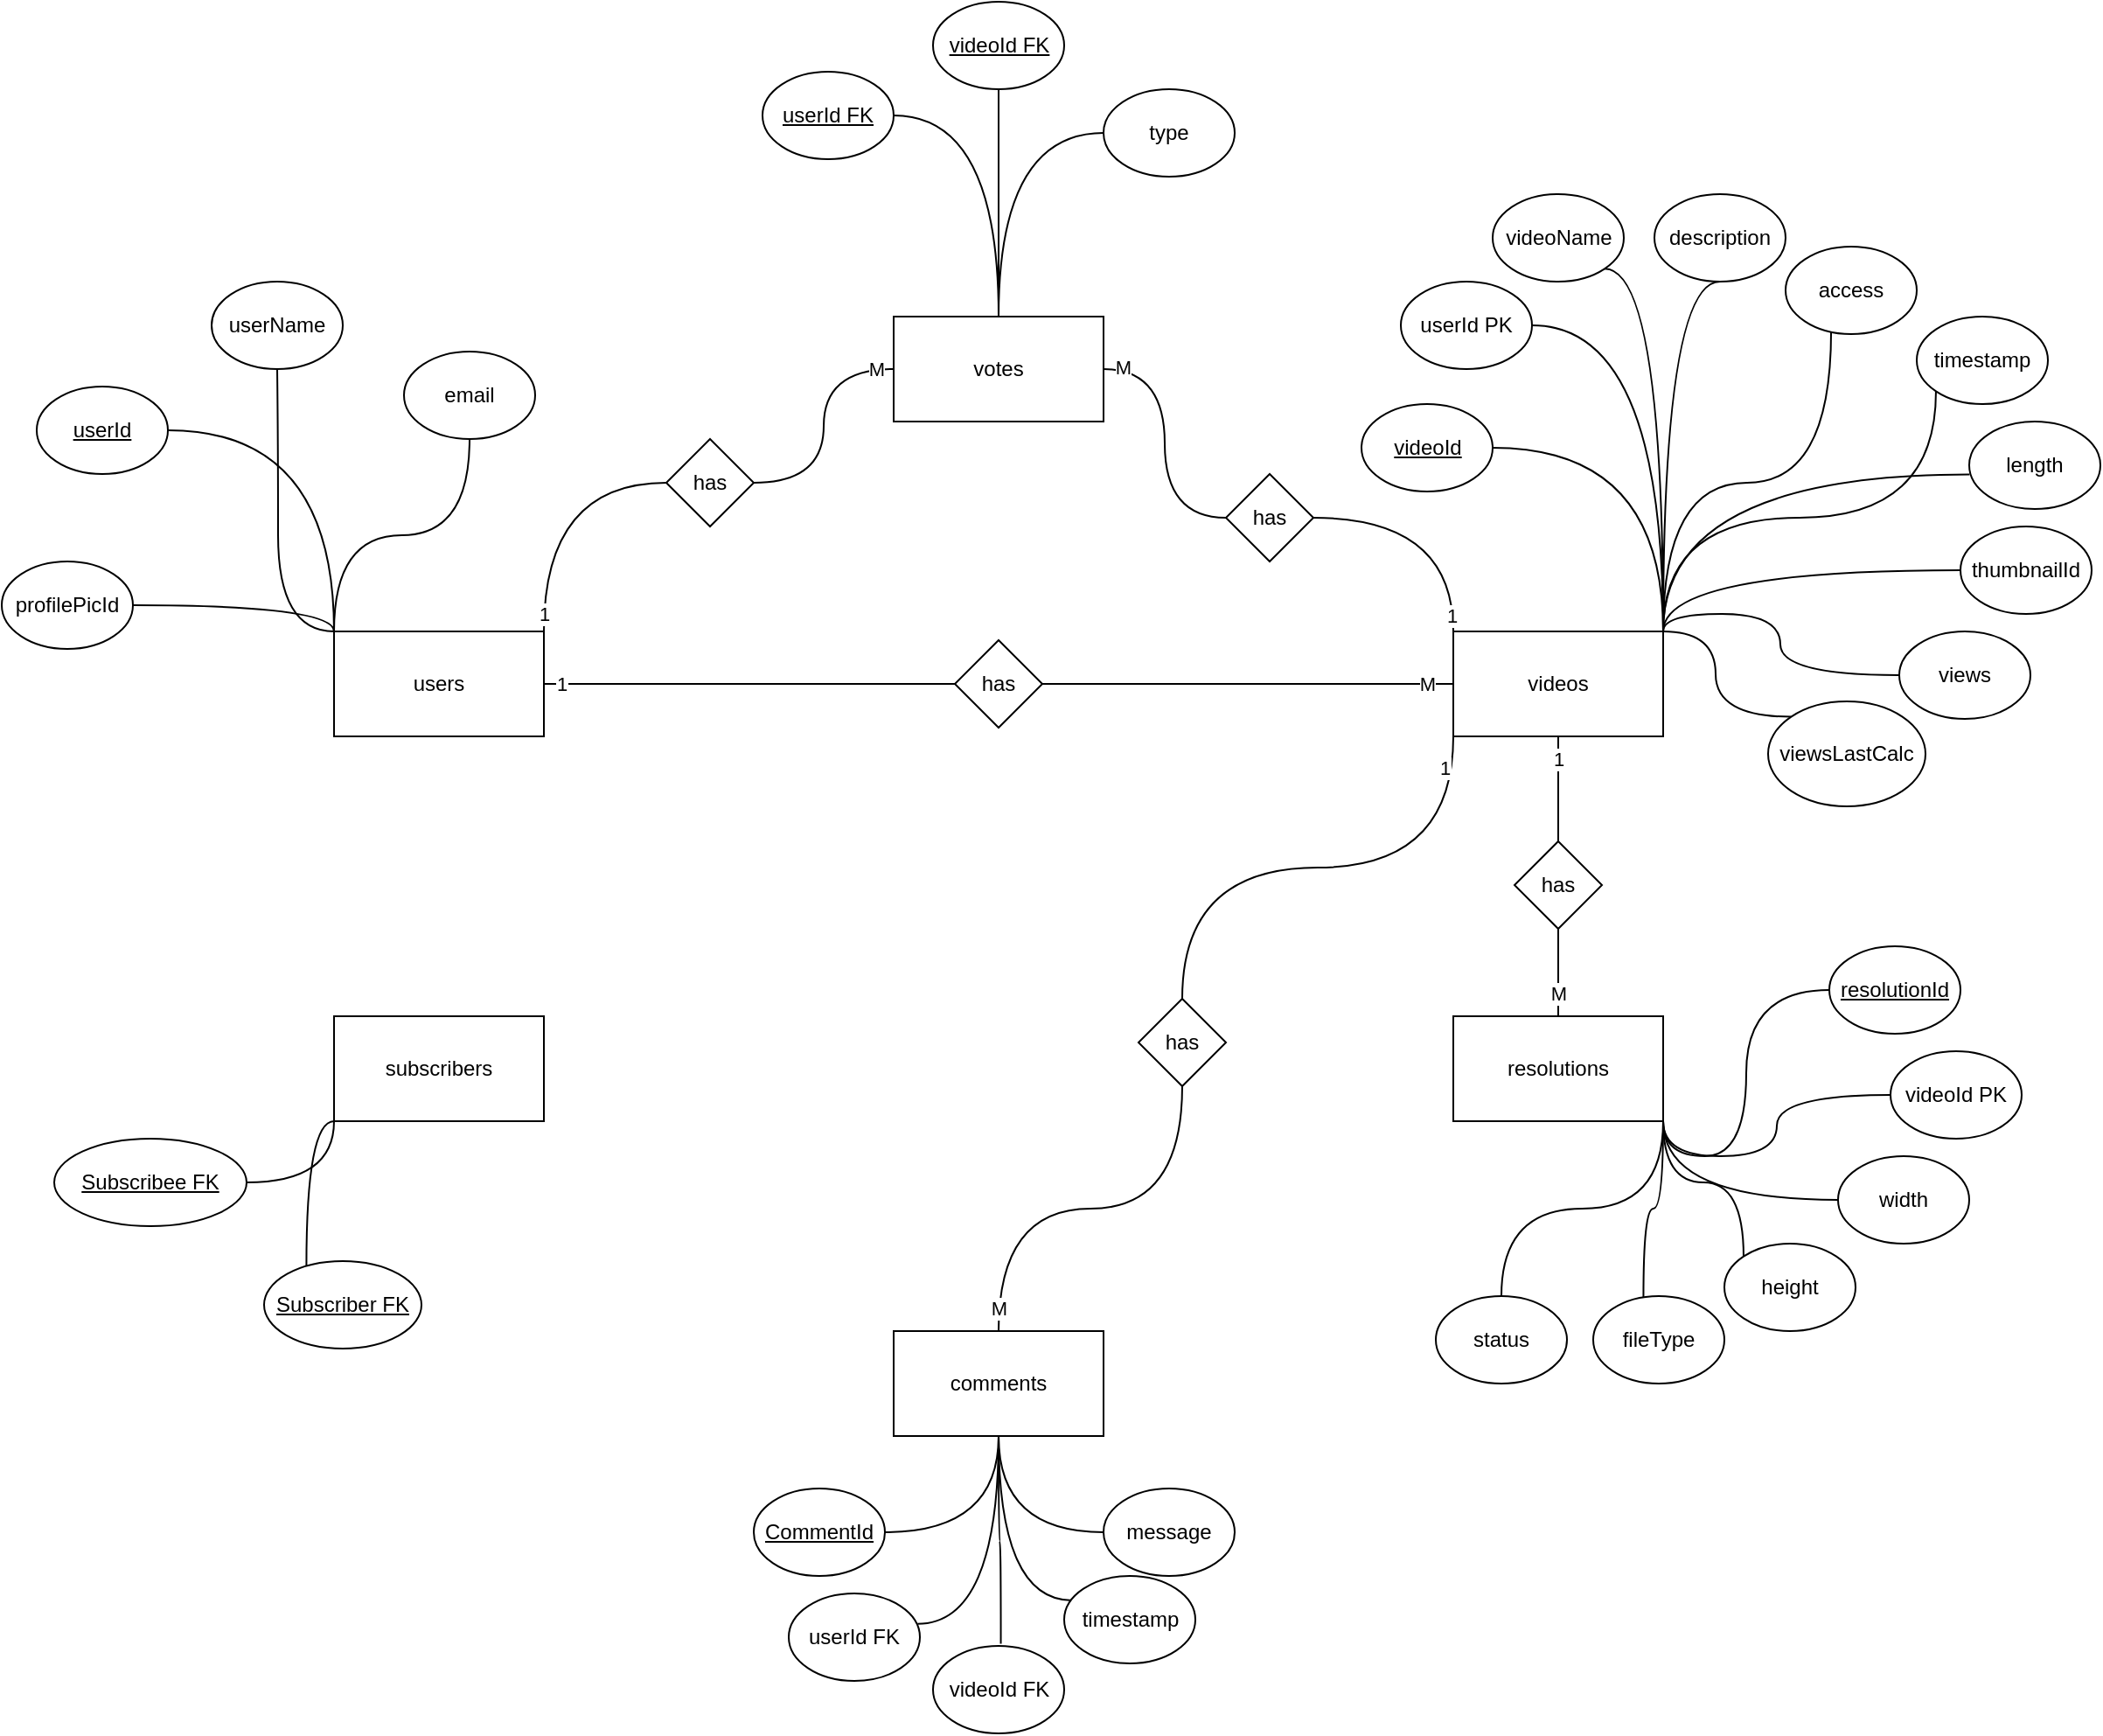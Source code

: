 <mxfile version="14.9.4" type="github">
  <diagram id="R2lEEEUBdFMjLlhIrx00" name="Page-1">
    <mxGraphModel dx="2520" dy="2307" grid="1" gridSize="10" guides="1" tooltips="1" connect="1" arrows="1" fold="1" page="1" pageScale="1" pageWidth="850" pageHeight="1100" math="0" shadow="0" extFonts="Permanent Marker^https://fonts.googleapis.com/css?family=Permanent+Marker">
      <root>
        <mxCell id="0" />
        <mxCell id="1" parent="0" />
        <mxCell id="mkwlghcoii-6o7uAj1Yp-11" style="edgeStyle=orthogonalEdgeStyle;rounded=0;orthogonalLoop=1;jettySize=auto;html=1;entryX=0.5;entryY=1;entryDx=0;entryDy=0;endArrow=none;endFill=0;exitX=0;exitY=0;exitDx=0;exitDy=0;curved=1;" edge="1" parent="1" source="mkwlghcoii-6o7uAj1Yp-1" target="mkwlghcoii-6o7uAj1Yp-10">
          <mxGeometry relative="1" as="geometry" />
        </mxCell>
        <mxCell id="mkwlghcoii-6o7uAj1Yp-13" style="edgeStyle=orthogonalEdgeStyle;rounded=0;orthogonalLoop=1;jettySize=auto;html=1;entryX=1;entryY=0.5;entryDx=0;entryDy=0;endArrow=none;endFill=0;exitX=0;exitY=0;exitDx=0;exitDy=0;curved=1;" edge="1" parent="1" source="mkwlghcoii-6o7uAj1Yp-1" target="mkwlghcoii-6o7uAj1Yp-8">
          <mxGeometry relative="1" as="geometry" />
        </mxCell>
        <mxCell id="mkwlghcoii-6o7uAj1Yp-47" style="edgeStyle=orthogonalEdgeStyle;curved=1;rounded=0;orthogonalLoop=1;jettySize=auto;html=1;entryX=1;entryY=0.5;entryDx=0;entryDy=0;endArrow=none;endFill=0;exitX=0;exitY=0;exitDx=0;exitDy=0;" edge="1" parent="1" source="mkwlghcoii-6o7uAj1Yp-1" target="mkwlghcoii-6o7uAj1Yp-7">
          <mxGeometry relative="1" as="geometry">
            <Array as="points">
              <mxPoint x="40" y="125" />
            </Array>
          </mxGeometry>
        </mxCell>
        <mxCell id="mkwlghcoii-6o7uAj1Yp-48" style="edgeStyle=orthogonalEdgeStyle;curved=1;rounded=0;orthogonalLoop=1;jettySize=auto;html=1;entryX=0.5;entryY=1;entryDx=0;entryDy=0;endArrow=none;endFill=0;exitX=0;exitY=0;exitDx=0;exitDy=0;" edge="1" parent="1" source="mkwlghcoii-6o7uAj1Yp-1" target="mkwlghcoii-6o7uAj1Yp-9">
          <mxGeometry relative="1" as="geometry">
            <Array as="points">
              <mxPoint x="8" y="140" />
              <mxPoint x="8" y="30" />
            </Array>
          </mxGeometry>
        </mxCell>
        <mxCell id="mkwlghcoii-6o7uAj1Yp-77" style="edgeStyle=orthogonalEdgeStyle;curved=1;rounded=0;orthogonalLoop=1;jettySize=auto;html=1;entryX=0;entryY=0.5;entryDx=0;entryDy=0;endArrow=none;endFill=0;" edge="1" parent="1" source="mkwlghcoii-6o7uAj1Yp-1" target="mkwlghcoii-6o7uAj1Yp-76">
          <mxGeometry relative="1" as="geometry" />
        </mxCell>
        <mxCell id="mkwlghcoii-6o7uAj1Yp-80" value="1" style="edgeLabel;html=1;align=center;verticalAlign=middle;resizable=0;points=[];" vertex="1" connectable="0" parent="mkwlghcoii-6o7uAj1Yp-77">
          <mxGeometry x="-0.8" y="1" relative="1" as="geometry">
            <mxPoint x="-14" y="1" as="offset" />
          </mxGeometry>
        </mxCell>
        <mxCell id="mkwlghcoii-6o7uAj1Yp-84" style="edgeStyle=orthogonalEdgeStyle;curved=1;rounded=0;orthogonalLoop=1;jettySize=auto;html=1;entryX=0;entryY=0.5;entryDx=0;entryDy=0;endArrow=none;endFill=0;exitX=1;exitY=0;exitDx=0;exitDy=0;" edge="1" parent="1" source="mkwlghcoii-6o7uAj1Yp-1" target="mkwlghcoii-6o7uAj1Yp-81">
          <mxGeometry relative="1" as="geometry" />
        </mxCell>
        <mxCell id="mkwlghcoii-6o7uAj1Yp-1" value="users" style="rounded=0;whiteSpace=wrap;html=1;" vertex="1" parent="1">
          <mxGeometry x="40" y="140" width="120" height="60" as="geometry" />
        </mxCell>
        <mxCell id="mkwlghcoii-6o7uAj1Yp-33" style="edgeStyle=orthogonalEdgeStyle;rounded=0;orthogonalLoop=1;jettySize=auto;html=1;entryX=1;entryY=1;entryDx=0;entryDy=0;endArrow=none;endFill=0;curved=1;exitX=1;exitY=0;exitDx=0;exitDy=0;" edge="1" parent="1" source="mkwlghcoii-6o7uAj1Yp-2" target="mkwlghcoii-6o7uAj1Yp-30">
          <mxGeometry relative="1" as="geometry">
            <Array as="points">
              <mxPoint x="800" y="-67" />
            </Array>
          </mxGeometry>
        </mxCell>
        <mxCell id="mkwlghcoii-6o7uAj1Yp-35" style="edgeStyle=orthogonalEdgeStyle;rounded=0;orthogonalLoop=1;jettySize=auto;html=1;entryX=0.347;entryY=0.97;entryDx=0;entryDy=0;entryPerimeter=0;endArrow=none;endFill=0;curved=1;exitX=1;exitY=0;exitDx=0;exitDy=0;" edge="1" parent="1" source="mkwlghcoii-6o7uAj1Yp-2" target="mkwlghcoii-6o7uAj1Yp-25">
          <mxGeometry relative="1" as="geometry" />
        </mxCell>
        <mxCell id="mkwlghcoii-6o7uAj1Yp-36" style="edgeStyle=orthogonalEdgeStyle;rounded=0;orthogonalLoop=1;jettySize=auto;html=1;entryX=0;entryY=1;entryDx=0;entryDy=0;endArrow=none;endFill=0;curved=1;exitX=1;exitY=0;exitDx=0;exitDy=0;" edge="1" parent="1" source="mkwlghcoii-6o7uAj1Yp-2" target="mkwlghcoii-6o7uAj1Yp-24">
          <mxGeometry relative="1" as="geometry" />
        </mxCell>
        <mxCell id="mkwlghcoii-6o7uAj1Yp-40" style="edgeStyle=orthogonalEdgeStyle;rounded=0;orthogonalLoop=1;jettySize=auto;html=1;entryX=0;entryY=0;entryDx=0;entryDy=0;endArrow=none;endFill=0;curved=1;exitX=1;exitY=0;exitDx=0;exitDy=0;" edge="1" parent="1" source="mkwlghcoii-6o7uAj1Yp-2" target="mkwlghcoii-6o7uAj1Yp-22">
          <mxGeometry relative="1" as="geometry">
            <Array as="points">
              <mxPoint x="830" y="140" />
              <mxPoint x="830" y="189" />
            </Array>
          </mxGeometry>
        </mxCell>
        <mxCell id="mkwlghcoii-6o7uAj1Yp-41" style="edgeStyle=orthogonalEdgeStyle;curved=1;rounded=0;orthogonalLoop=1;jettySize=auto;html=1;entryX=1;entryY=0.5;entryDx=0;entryDy=0;endArrow=none;endFill=0;exitX=1;exitY=0;exitDx=0;exitDy=0;" edge="1" parent="1" source="mkwlghcoii-6o7uAj1Yp-2" target="mkwlghcoii-6o7uAj1Yp-23">
          <mxGeometry relative="1" as="geometry" />
        </mxCell>
        <mxCell id="mkwlghcoii-6o7uAj1Yp-42" style="edgeStyle=orthogonalEdgeStyle;curved=1;rounded=0;orthogonalLoop=1;jettySize=auto;html=1;entryX=1;entryY=0.5;entryDx=0;entryDy=0;endArrow=none;endFill=0;exitX=1;exitY=0;exitDx=0;exitDy=0;" edge="1" parent="1" source="mkwlghcoii-6o7uAj1Yp-2" target="mkwlghcoii-6o7uAj1Yp-21">
          <mxGeometry relative="1" as="geometry" />
        </mxCell>
        <mxCell id="mkwlghcoii-6o7uAj1Yp-43" style="edgeStyle=orthogonalEdgeStyle;curved=1;rounded=0;orthogonalLoop=1;jettySize=auto;html=1;entryX=0.5;entryY=1;entryDx=0;entryDy=0;endArrow=none;endFill=0;exitX=1;exitY=0;exitDx=0;exitDy=0;" edge="1" parent="1" source="mkwlghcoii-6o7uAj1Yp-2" target="mkwlghcoii-6o7uAj1Yp-28">
          <mxGeometry relative="1" as="geometry">
            <Array as="points">
              <mxPoint x="800" y="-60" />
            </Array>
          </mxGeometry>
        </mxCell>
        <mxCell id="mkwlghcoii-6o7uAj1Yp-44" style="edgeStyle=orthogonalEdgeStyle;curved=1;rounded=0;orthogonalLoop=1;jettySize=auto;html=1;entryX=0;entryY=0.5;entryDx=0;entryDy=0;endArrow=none;endFill=0;exitX=1;exitY=0;exitDx=0;exitDy=0;" edge="1" parent="1" source="mkwlghcoii-6o7uAj1Yp-2" target="mkwlghcoii-6o7uAj1Yp-29">
          <mxGeometry relative="1" as="geometry">
            <Array as="points">
              <mxPoint x="800" y="130" />
              <mxPoint x="867" y="130" />
              <mxPoint x="867" y="165" />
            </Array>
          </mxGeometry>
        </mxCell>
        <mxCell id="mkwlghcoii-6o7uAj1Yp-45" style="edgeStyle=orthogonalEdgeStyle;curved=1;rounded=0;orthogonalLoop=1;jettySize=auto;html=1;entryX=0;entryY=0.5;entryDx=0;entryDy=0;endArrow=none;endFill=0;exitX=1;exitY=0;exitDx=0;exitDy=0;" edge="1" parent="1" source="mkwlghcoii-6o7uAj1Yp-2" target="mkwlghcoii-6o7uAj1Yp-27">
          <mxGeometry relative="1" as="geometry" />
        </mxCell>
        <mxCell id="mkwlghcoii-6o7uAj1Yp-46" style="edgeStyle=orthogonalEdgeStyle;curved=1;rounded=0;orthogonalLoop=1;jettySize=auto;html=1;entryX=0.003;entryY=0.606;entryDx=0;entryDy=0;entryPerimeter=0;endArrow=none;endFill=0;exitX=1;exitY=0;exitDx=0;exitDy=0;" edge="1" parent="1" source="mkwlghcoii-6o7uAj1Yp-2" target="mkwlghcoii-6o7uAj1Yp-26">
          <mxGeometry relative="1" as="geometry" />
        </mxCell>
        <mxCell id="mkwlghcoii-6o7uAj1Yp-78" style="edgeStyle=orthogonalEdgeStyle;curved=1;rounded=0;orthogonalLoop=1;jettySize=auto;html=1;entryX=1;entryY=0.5;entryDx=0;entryDy=0;endArrow=none;endFill=0;" edge="1" parent="1" source="mkwlghcoii-6o7uAj1Yp-2" target="mkwlghcoii-6o7uAj1Yp-76">
          <mxGeometry relative="1" as="geometry" />
        </mxCell>
        <mxCell id="mkwlghcoii-6o7uAj1Yp-79" value="M" style="edgeLabel;html=1;align=center;verticalAlign=middle;resizable=0;points=[];" vertex="1" connectable="0" parent="mkwlghcoii-6o7uAj1Yp-78">
          <mxGeometry x="0.133" y="-1" relative="1" as="geometry">
            <mxPoint x="118" y="1" as="offset" />
          </mxGeometry>
        </mxCell>
        <mxCell id="mkwlghcoii-6o7uAj1Yp-87" style="edgeStyle=orthogonalEdgeStyle;curved=1;rounded=0;orthogonalLoop=1;jettySize=auto;html=1;entryX=1;entryY=0.5;entryDx=0;entryDy=0;endArrow=none;endFill=0;exitX=0;exitY=0;exitDx=0;exitDy=0;" edge="1" parent="1" source="mkwlghcoii-6o7uAj1Yp-2" target="mkwlghcoii-6o7uAj1Yp-83">
          <mxGeometry relative="1" as="geometry" />
        </mxCell>
        <mxCell id="mkwlghcoii-6o7uAj1Yp-95" style="edgeStyle=orthogonalEdgeStyle;curved=1;rounded=0;orthogonalLoop=1;jettySize=auto;html=1;entryX=0.5;entryY=0;entryDx=0;entryDy=0;endArrow=none;endFill=0;" edge="1" parent="1" source="mkwlghcoii-6o7uAj1Yp-2" target="mkwlghcoii-6o7uAj1Yp-92">
          <mxGeometry relative="1" as="geometry" />
        </mxCell>
        <mxCell id="mkwlghcoii-6o7uAj1Yp-97" style="edgeStyle=orthogonalEdgeStyle;curved=1;rounded=0;orthogonalLoop=1;jettySize=auto;html=1;entryX=0.5;entryY=0;entryDx=0;entryDy=0;endArrow=none;endFill=0;exitX=0;exitY=1;exitDx=0;exitDy=0;" edge="1" parent="1" source="mkwlghcoii-6o7uAj1Yp-2" target="mkwlghcoii-6o7uAj1Yp-94">
          <mxGeometry relative="1" as="geometry" />
        </mxCell>
        <mxCell id="mkwlghcoii-6o7uAj1Yp-2" value="videos" style="rounded=0;whiteSpace=wrap;html=1;" vertex="1" parent="1">
          <mxGeometry x="680" y="140" width="120" height="60" as="geometry" />
        </mxCell>
        <mxCell id="mkwlghcoii-6o7uAj1Yp-18" style="edgeStyle=orthogonalEdgeStyle;rounded=0;orthogonalLoop=1;jettySize=auto;html=1;entryX=0.5;entryY=1;entryDx=0;entryDy=0;endArrow=none;endFill=0;curved=1;" edge="1" parent="1" source="mkwlghcoii-6o7uAj1Yp-3" target="mkwlghcoii-6o7uAj1Yp-15">
          <mxGeometry relative="1" as="geometry" />
        </mxCell>
        <mxCell id="mkwlghcoii-6o7uAj1Yp-19" style="edgeStyle=orthogonalEdgeStyle;rounded=0;orthogonalLoop=1;jettySize=auto;html=1;entryX=0;entryY=0.5;entryDx=0;entryDy=0;endArrow=none;endFill=0;curved=1;" edge="1" parent="1" source="mkwlghcoii-6o7uAj1Yp-3" target="mkwlghcoii-6o7uAj1Yp-17">
          <mxGeometry relative="1" as="geometry" />
        </mxCell>
        <mxCell id="mkwlghcoii-6o7uAj1Yp-20" style="edgeStyle=orthogonalEdgeStyle;rounded=0;orthogonalLoop=1;jettySize=auto;html=1;entryX=1;entryY=0.5;entryDx=0;entryDy=0;endArrow=none;endFill=0;curved=1;" edge="1" parent="1" source="mkwlghcoii-6o7uAj1Yp-3" target="mkwlghcoii-6o7uAj1Yp-16">
          <mxGeometry relative="1" as="geometry" />
        </mxCell>
        <mxCell id="mkwlghcoii-6o7uAj1Yp-3" value="votes" style="rounded=0;whiteSpace=wrap;html=1;" vertex="1" parent="1">
          <mxGeometry x="360" y="-40" width="120" height="60" as="geometry" />
        </mxCell>
        <mxCell id="mkwlghcoii-6o7uAj1Yp-67" style="edgeStyle=orthogonalEdgeStyle;curved=1;rounded=0;orthogonalLoop=1;jettySize=auto;html=1;entryX=0;entryY=0.5;entryDx=0;entryDy=0;endArrow=none;endFill=0;" edge="1" parent="1" source="mkwlghcoii-6o7uAj1Yp-4" target="mkwlghcoii-6o7uAj1Yp-65">
          <mxGeometry relative="1" as="geometry" />
        </mxCell>
        <mxCell id="mkwlghcoii-6o7uAj1Yp-68" style="edgeStyle=orthogonalEdgeStyle;curved=1;rounded=0;orthogonalLoop=1;jettySize=auto;html=1;entryX=1;entryY=0.5;entryDx=0;entryDy=0;endArrow=none;endFill=0;exitX=0.5;exitY=1;exitDx=0;exitDy=0;" edge="1" parent="1" source="mkwlghcoii-6o7uAj1Yp-4" target="mkwlghcoii-6o7uAj1Yp-66">
          <mxGeometry relative="1" as="geometry" />
        </mxCell>
        <mxCell id="mkwlghcoii-6o7uAj1Yp-69" style="edgeStyle=orthogonalEdgeStyle;curved=1;rounded=0;orthogonalLoop=1;jettySize=auto;html=1;entryX=0.061;entryY=0.279;entryDx=0;entryDy=0;entryPerimeter=0;endArrow=none;endFill=0;" edge="1" parent="1" source="mkwlghcoii-6o7uAj1Yp-4" target="mkwlghcoii-6o7uAj1Yp-64">
          <mxGeometry relative="1" as="geometry">
            <Array as="points">
              <mxPoint x="420" y="694" />
            </Array>
          </mxGeometry>
        </mxCell>
        <mxCell id="mkwlghcoii-6o7uAj1Yp-70" style="edgeStyle=orthogonalEdgeStyle;curved=1;rounded=0;orthogonalLoop=1;jettySize=auto;html=1;entryX=0.517;entryY=-0.024;entryDx=0;entryDy=0;entryPerimeter=0;endArrow=none;endFill=0;" edge="1" parent="1" source="mkwlghcoii-6o7uAj1Yp-4" target="mkwlghcoii-6o7uAj1Yp-62">
          <mxGeometry relative="1" as="geometry" />
        </mxCell>
        <mxCell id="mkwlghcoii-6o7uAj1Yp-71" style="edgeStyle=orthogonalEdgeStyle;curved=1;rounded=0;orthogonalLoop=1;jettySize=auto;html=1;entryX=0.982;entryY=0.347;entryDx=0;entryDy=0;entryPerimeter=0;endArrow=none;endFill=0;" edge="1" parent="1" source="mkwlghcoii-6o7uAj1Yp-4" target="mkwlghcoii-6o7uAj1Yp-61">
          <mxGeometry relative="1" as="geometry">
            <Array as="points">
              <mxPoint x="420" y="707" />
            </Array>
          </mxGeometry>
        </mxCell>
        <mxCell id="mkwlghcoii-6o7uAj1Yp-4" value="comments" style="rounded=0;whiteSpace=wrap;html=1;" vertex="1" parent="1">
          <mxGeometry x="360" y="540" width="120" height="60" as="geometry" />
        </mxCell>
        <mxCell id="mkwlghcoii-6o7uAj1Yp-74" style="edgeStyle=orthogonalEdgeStyle;curved=1;rounded=0;orthogonalLoop=1;jettySize=auto;html=1;entryX=1;entryY=0.5;entryDx=0;entryDy=0;endArrow=none;endFill=0;exitX=0;exitY=1;exitDx=0;exitDy=0;" edge="1" parent="1" source="mkwlghcoii-6o7uAj1Yp-5" target="mkwlghcoii-6o7uAj1Yp-72">
          <mxGeometry relative="1" as="geometry" />
        </mxCell>
        <mxCell id="mkwlghcoii-6o7uAj1Yp-75" style="edgeStyle=orthogonalEdgeStyle;curved=1;rounded=0;orthogonalLoop=1;jettySize=auto;html=1;entryX=0.269;entryY=0.057;entryDx=0;entryDy=0;entryPerimeter=0;endArrow=none;endFill=0;exitX=0;exitY=1;exitDx=0;exitDy=0;" edge="1" parent="1" source="mkwlghcoii-6o7uAj1Yp-5" target="mkwlghcoii-6o7uAj1Yp-73">
          <mxGeometry relative="1" as="geometry">
            <Array as="points">
              <mxPoint x="24" y="420" />
            </Array>
          </mxGeometry>
        </mxCell>
        <mxCell id="mkwlghcoii-6o7uAj1Yp-5" value="subscribers" style="rounded=0;whiteSpace=wrap;html=1;" vertex="1" parent="1">
          <mxGeometry x="40" y="360" width="120" height="60" as="geometry" />
        </mxCell>
        <mxCell id="mkwlghcoii-6o7uAj1Yp-55" style="edgeStyle=orthogonalEdgeStyle;curved=1;rounded=0;orthogonalLoop=1;jettySize=auto;html=1;entryX=0;entryY=0.5;entryDx=0;entryDy=0;endArrow=none;endFill=0;exitX=1;exitY=1;exitDx=0;exitDy=0;" edge="1" parent="1" source="mkwlghcoii-6o7uAj1Yp-6" target="mkwlghcoii-6o7uAj1Yp-50">
          <mxGeometry relative="1" as="geometry" />
        </mxCell>
        <mxCell id="mkwlghcoii-6o7uAj1Yp-56" style="edgeStyle=orthogonalEdgeStyle;curved=1;rounded=0;orthogonalLoop=1;jettySize=auto;html=1;entryX=0;entryY=0.5;entryDx=0;entryDy=0;endArrow=none;endFill=0;exitX=1;exitY=1;exitDx=0;exitDy=0;" edge="1" parent="1" source="mkwlghcoii-6o7uAj1Yp-6" target="mkwlghcoii-6o7uAj1Yp-49">
          <mxGeometry relative="1" as="geometry" />
        </mxCell>
        <mxCell id="mkwlghcoii-6o7uAj1Yp-57" style="edgeStyle=orthogonalEdgeStyle;curved=1;rounded=0;orthogonalLoop=1;jettySize=auto;html=1;entryX=0;entryY=0.5;entryDx=0;entryDy=0;endArrow=none;endFill=0;exitX=1;exitY=1;exitDx=0;exitDy=0;" edge="1" parent="1" source="mkwlghcoii-6o7uAj1Yp-6" target="mkwlghcoii-6o7uAj1Yp-51">
          <mxGeometry relative="1" as="geometry" />
        </mxCell>
        <mxCell id="mkwlghcoii-6o7uAj1Yp-58" style="edgeStyle=orthogonalEdgeStyle;curved=1;rounded=0;orthogonalLoop=1;jettySize=auto;html=1;entryX=0;entryY=0;entryDx=0;entryDy=0;endArrow=none;endFill=0;exitX=1;exitY=1;exitDx=0;exitDy=0;" edge="1" parent="1" source="mkwlghcoii-6o7uAj1Yp-6" target="mkwlghcoii-6o7uAj1Yp-52">
          <mxGeometry relative="1" as="geometry" />
        </mxCell>
        <mxCell id="mkwlghcoii-6o7uAj1Yp-59" style="edgeStyle=orthogonalEdgeStyle;curved=1;rounded=0;orthogonalLoop=1;jettySize=auto;html=1;entryX=0.383;entryY=0.023;entryDx=0;entryDy=0;entryPerimeter=0;endArrow=none;endFill=0;exitX=1;exitY=1;exitDx=0;exitDy=0;" edge="1" parent="1" source="mkwlghcoii-6o7uAj1Yp-6" target="mkwlghcoii-6o7uAj1Yp-53">
          <mxGeometry relative="1" as="geometry" />
        </mxCell>
        <mxCell id="mkwlghcoii-6o7uAj1Yp-60" style="edgeStyle=orthogonalEdgeStyle;curved=1;rounded=0;orthogonalLoop=1;jettySize=auto;html=1;entryX=0.5;entryY=0;entryDx=0;entryDy=0;endArrow=none;endFill=0;exitX=1;exitY=1;exitDx=0;exitDy=0;" edge="1" parent="1" source="mkwlghcoii-6o7uAj1Yp-6" target="mkwlghcoii-6o7uAj1Yp-54">
          <mxGeometry relative="1" as="geometry" />
        </mxCell>
        <mxCell id="mkwlghcoii-6o7uAj1Yp-96" style="edgeStyle=orthogonalEdgeStyle;curved=1;rounded=0;orthogonalLoop=1;jettySize=auto;html=1;entryX=0.5;entryY=1;entryDx=0;entryDy=0;endArrow=none;endFill=0;" edge="1" parent="1" source="mkwlghcoii-6o7uAj1Yp-6" target="mkwlghcoii-6o7uAj1Yp-92">
          <mxGeometry relative="1" as="geometry" />
        </mxCell>
        <mxCell id="mkwlghcoii-6o7uAj1Yp-6" value="resolutions" style="rounded=0;whiteSpace=wrap;html=1;" vertex="1" parent="1">
          <mxGeometry x="680" y="360" width="120" height="60" as="geometry" />
        </mxCell>
        <mxCell id="mkwlghcoii-6o7uAj1Yp-7" value="profilePicId" style="ellipse;whiteSpace=wrap;html=1;" vertex="1" parent="1">
          <mxGeometry x="-150" y="100" width="75" height="50" as="geometry" />
        </mxCell>
        <mxCell id="mkwlghcoii-6o7uAj1Yp-8" value="&lt;u&gt;userId&lt;/u&gt;" style="ellipse;whiteSpace=wrap;html=1;" vertex="1" parent="1">
          <mxGeometry x="-130" width="75" height="50" as="geometry" />
        </mxCell>
        <mxCell id="mkwlghcoii-6o7uAj1Yp-9" value="userName" style="ellipse;whiteSpace=wrap;html=1;" vertex="1" parent="1">
          <mxGeometry x="-30" y="-60" width="75" height="50" as="geometry" />
        </mxCell>
        <mxCell id="mkwlghcoii-6o7uAj1Yp-10" value="email" style="ellipse;whiteSpace=wrap;html=1;" vertex="1" parent="1">
          <mxGeometry x="80" y="-20" width="75" height="50" as="geometry" />
        </mxCell>
        <mxCell id="mkwlghcoii-6o7uAj1Yp-15" value="&lt;u&gt;videoId FK&lt;/u&gt;" style="ellipse;whiteSpace=wrap;html=1;" vertex="1" parent="1">
          <mxGeometry x="382.5" y="-220" width="75" height="50" as="geometry" />
        </mxCell>
        <mxCell id="mkwlghcoii-6o7uAj1Yp-16" value="&lt;u&gt;userId FK&lt;/u&gt;" style="ellipse;whiteSpace=wrap;html=1;" vertex="1" parent="1">
          <mxGeometry x="285" y="-180" width="75" height="50" as="geometry" />
        </mxCell>
        <mxCell id="mkwlghcoii-6o7uAj1Yp-17" value="type" style="ellipse;whiteSpace=wrap;html=1;" vertex="1" parent="1">
          <mxGeometry x="480" y="-170" width="75" height="50" as="geometry" />
        </mxCell>
        <mxCell id="mkwlghcoii-6o7uAj1Yp-21" value="&lt;u&gt;videoId&lt;/u&gt;" style="ellipse;whiteSpace=wrap;html=1;" vertex="1" parent="1">
          <mxGeometry x="627.5" y="10" width="75" height="50" as="geometry" />
        </mxCell>
        <mxCell id="mkwlghcoii-6o7uAj1Yp-22" value="viewsLastCalc" style="ellipse;whiteSpace=wrap;html=1;" vertex="1" parent="1">
          <mxGeometry x="860" y="180" width="90" height="60" as="geometry" />
        </mxCell>
        <mxCell id="mkwlghcoii-6o7uAj1Yp-23" value="userId PK" style="ellipse;whiteSpace=wrap;html=1;" vertex="1" parent="1">
          <mxGeometry x="650" y="-60" width="75" height="50" as="geometry" />
        </mxCell>
        <mxCell id="mkwlghcoii-6o7uAj1Yp-24" value="timestamp" style="ellipse;whiteSpace=wrap;html=1;" vertex="1" parent="1">
          <mxGeometry x="945" y="-40" width="75" height="50" as="geometry" />
        </mxCell>
        <mxCell id="mkwlghcoii-6o7uAj1Yp-25" value="access" style="ellipse;whiteSpace=wrap;html=1;" vertex="1" parent="1">
          <mxGeometry x="870" y="-80" width="75" height="50" as="geometry" />
        </mxCell>
        <mxCell id="mkwlghcoii-6o7uAj1Yp-26" value="length" style="ellipse;whiteSpace=wrap;html=1;" vertex="1" parent="1">
          <mxGeometry x="975" y="20" width="75" height="50" as="geometry" />
        </mxCell>
        <mxCell id="mkwlghcoii-6o7uAj1Yp-27" value="thumbnailId" style="ellipse;whiteSpace=wrap;html=1;" vertex="1" parent="1">
          <mxGeometry x="970" y="80" width="75" height="50" as="geometry" />
        </mxCell>
        <mxCell id="mkwlghcoii-6o7uAj1Yp-28" value="description" style="ellipse;whiteSpace=wrap;html=1;" vertex="1" parent="1">
          <mxGeometry x="795" y="-110" width="75" height="50" as="geometry" />
        </mxCell>
        <mxCell id="mkwlghcoii-6o7uAj1Yp-29" value="views" style="ellipse;whiteSpace=wrap;html=1;" vertex="1" parent="1">
          <mxGeometry x="935" y="140" width="75" height="50" as="geometry" />
        </mxCell>
        <mxCell id="mkwlghcoii-6o7uAj1Yp-30" value="videoName" style="ellipse;whiteSpace=wrap;html=1;" vertex="1" parent="1">
          <mxGeometry x="702.5" y="-110" width="75" height="50" as="geometry" />
        </mxCell>
        <mxCell id="mkwlghcoii-6o7uAj1Yp-49" value="videoId PK" style="ellipse;whiteSpace=wrap;html=1;" vertex="1" parent="1">
          <mxGeometry x="930" y="380" width="75" height="50" as="geometry" />
        </mxCell>
        <mxCell id="mkwlghcoii-6o7uAj1Yp-50" value="&lt;u&gt;resolutionId&lt;/u&gt;" style="ellipse;whiteSpace=wrap;html=1;" vertex="1" parent="1">
          <mxGeometry x="895" y="320" width="75" height="50" as="geometry" />
        </mxCell>
        <mxCell id="mkwlghcoii-6o7uAj1Yp-51" value="width" style="ellipse;whiteSpace=wrap;html=1;" vertex="1" parent="1">
          <mxGeometry x="900" y="440" width="75" height="50" as="geometry" />
        </mxCell>
        <mxCell id="mkwlghcoii-6o7uAj1Yp-52" value="height" style="ellipse;whiteSpace=wrap;html=1;" vertex="1" parent="1">
          <mxGeometry x="835" y="490" width="75" height="50" as="geometry" />
        </mxCell>
        <mxCell id="mkwlghcoii-6o7uAj1Yp-53" value="fileType" style="ellipse;whiteSpace=wrap;html=1;" vertex="1" parent="1">
          <mxGeometry x="760" y="520" width="75" height="50" as="geometry" />
        </mxCell>
        <mxCell id="mkwlghcoii-6o7uAj1Yp-54" value="status" style="ellipse;whiteSpace=wrap;html=1;" vertex="1" parent="1">
          <mxGeometry x="670" y="520" width="75" height="50" as="geometry" />
        </mxCell>
        <mxCell id="mkwlghcoii-6o7uAj1Yp-61" value="userId FK" style="ellipse;whiteSpace=wrap;html=1;" vertex="1" parent="1">
          <mxGeometry x="300" y="690" width="75" height="50" as="geometry" />
        </mxCell>
        <mxCell id="mkwlghcoii-6o7uAj1Yp-62" value="videoId FK" style="ellipse;whiteSpace=wrap;html=1;" vertex="1" parent="1">
          <mxGeometry x="382.5" y="720" width="75" height="50" as="geometry" />
        </mxCell>
        <mxCell id="mkwlghcoii-6o7uAj1Yp-64" value="timestamp" style="ellipse;whiteSpace=wrap;html=1;" vertex="1" parent="1">
          <mxGeometry x="457.5" y="680" width="75" height="50" as="geometry" />
        </mxCell>
        <mxCell id="mkwlghcoii-6o7uAj1Yp-65" value="message" style="ellipse;whiteSpace=wrap;html=1;" vertex="1" parent="1">
          <mxGeometry x="480" y="630" width="75" height="50" as="geometry" />
        </mxCell>
        <mxCell id="mkwlghcoii-6o7uAj1Yp-66" value="&lt;u&gt;CommentId&lt;/u&gt;" style="ellipse;whiteSpace=wrap;html=1;" vertex="1" parent="1">
          <mxGeometry x="280" y="630" width="75" height="50" as="geometry" />
        </mxCell>
        <mxCell id="mkwlghcoii-6o7uAj1Yp-72" value="&lt;u&gt;Subscribee FK&lt;/u&gt;&lt;span style=&quot;color: rgba(0 , 0 , 0 , 0) ; font-family: monospace ; font-size: 0px&quot;&gt;%3CmxGraphModel%3E%3Croot%3E%3CmxCell%20id%3D%220%22%2F%3E%3CmxCell%20id%3D%221%22%20parent%3D%220%22%2F%3E%3CmxCell%20id%3D%222%22%20value%3D%22%26lt%3Bu%26gt%3BCommentId%26lt%3B%2Fu%26gt%3B%22%20style%3D%22ellipse%3BwhiteSpace%3Dwrap%3Bhtml%3D1%3B%22%20vertex%3D%221%22%20parent%3D%221%22%3E%3CmxGeometry%20x%3D%22280%22%20y%3D%22450%22%20width%3D%2275%22%20height%3D%2250%22%20as%3D%22geometry%22%2F%3E%3C%2FmxCell%3E%3C%2Froot%3E%3C%2FmxGraphModel%3E FK F&lt;/span&gt;" style="ellipse;whiteSpace=wrap;html=1;" vertex="1" parent="1">
          <mxGeometry x="-120" y="430" width="110" height="50" as="geometry" />
        </mxCell>
        <mxCell id="mkwlghcoii-6o7uAj1Yp-73" value="&lt;u&gt;Subscriber FK&lt;/u&gt;&lt;span style=&quot;color: rgba(0 , 0 , 0 , 0) ; font-family: monospace ; font-size: 0px&quot;&gt;%3CmxGraphModel%3E%3Croot%3E%3CmxCell%20id%3D%220%22%2F%3E%3CmxCell%20id%3D%221%22%20parent%3D%220%22%2F%3E%3CmxCell%20id%3D%222%22%20value%3D%22%26lt%3Bu%26gt%3BCommentId%26lt%3B%2Fu%26gt%3B%22%20style%3D%22ellipse%3BwhiteSpace%3Dwrap%3Bhtml%3D1%3B%22%20vertex%3D%221%22%20parent%3D%221%22%3E%3CmxGeometry%20x%3D%22280%22%20y%3D%22450%22%20width%3D%2275%22%20height%3D%2250%22%20as%3D%22geometry%22%2F%3E%3C%2FmxCell%3E%3C%2Froot%3E%3C%2FmxGraphModel%3r&lt;/span&gt;" style="ellipse;whiteSpace=wrap;html=1;" vertex="1" parent="1">
          <mxGeometry y="500" width="90" height="50" as="geometry" />
        </mxCell>
        <mxCell id="mkwlghcoii-6o7uAj1Yp-76" value="has" style="rhombus;whiteSpace=wrap;html=1;" vertex="1" parent="1">
          <mxGeometry x="395" y="145" width="50" height="50" as="geometry" />
        </mxCell>
        <mxCell id="mkwlghcoii-6o7uAj1Yp-85" style="edgeStyle=orthogonalEdgeStyle;curved=1;rounded=0;orthogonalLoop=1;jettySize=auto;html=1;entryX=0;entryY=0.5;entryDx=0;entryDy=0;endArrow=none;endFill=0;" edge="1" parent="1" source="mkwlghcoii-6o7uAj1Yp-81" target="mkwlghcoii-6o7uAj1Yp-3">
          <mxGeometry relative="1" as="geometry" />
        </mxCell>
        <mxCell id="mkwlghcoii-6o7uAj1Yp-81" value="has" style="rhombus;whiteSpace=wrap;html=1;" vertex="1" parent="1">
          <mxGeometry x="230" y="30" width="50" height="50" as="geometry" />
        </mxCell>
        <mxCell id="mkwlghcoii-6o7uAj1Yp-86" style="edgeStyle=orthogonalEdgeStyle;curved=1;rounded=0;orthogonalLoop=1;jettySize=auto;html=1;entryX=1;entryY=0.5;entryDx=0;entryDy=0;endArrow=none;endFill=0;" edge="1" parent="1" source="mkwlghcoii-6o7uAj1Yp-83" target="mkwlghcoii-6o7uAj1Yp-3">
          <mxGeometry relative="1" as="geometry" />
        </mxCell>
        <mxCell id="mkwlghcoii-6o7uAj1Yp-83" value="has" style="rhombus;whiteSpace=wrap;html=1;" vertex="1" parent="1">
          <mxGeometry x="550" y="50" width="50" height="50" as="geometry" />
        </mxCell>
        <mxCell id="mkwlghcoii-6o7uAj1Yp-88" value="1" style="edgeLabel;html=1;align=center;verticalAlign=middle;resizable=0;points=[];" vertex="1" connectable="0" parent="1">
          <mxGeometry x="160.0" y="130" as="geometry" />
        </mxCell>
        <mxCell id="mkwlghcoii-6o7uAj1Yp-89" value="1" style="edgeLabel;html=1;align=center;verticalAlign=middle;resizable=0;points=[];" vertex="1" connectable="0" parent="1">
          <mxGeometry x="430.0" y="210" as="geometry">
            <mxPoint x="249" y="-79" as="offset" />
          </mxGeometry>
        </mxCell>
        <mxCell id="mkwlghcoii-6o7uAj1Yp-90" value="M" style="edgeLabel;html=1;align=center;verticalAlign=middle;resizable=0;points=[];" vertex="1" connectable="0" parent="1">
          <mxGeometry x="674.857" y="180" as="geometry">
            <mxPoint x="-184" y="-191" as="offset" />
          </mxGeometry>
        </mxCell>
        <mxCell id="mkwlghcoii-6o7uAj1Yp-91" value="M" style="edgeLabel;html=1;align=center;verticalAlign=middle;resizable=0;points=[];" vertex="1" connectable="0" parent="1">
          <mxGeometry x="349.997" y="-10" as="geometry" />
        </mxCell>
        <mxCell id="mkwlghcoii-6o7uAj1Yp-92" value="has" style="rhombus;whiteSpace=wrap;html=1;" vertex="1" parent="1">
          <mxGeometry x="715" y="260" width="50" height="50" as="geometry" />
        </mxCell>
        <mxCell id="mkwlghcoii-6o7uAj1Yp-98" style="edgeStyle=orthogonalEdgeStyle;curved=1;rounded=0;orthogonalLoop=1;jettySize=auto;html=1;entryX=0.5;entryY=0;entryDx=0;entryDy=0;endArrow=none;endFill=0;exitX=0.5;exitY=1;exitDx=0;exitDy=0;" edge="1" parent="1" source="mkwlghcoii-6o7uAj1Yp-94" target="mkwlghcoii-6o7uAj1Yp-4">
          <mxGeometry relative="1" as="geometry" />
        </mxCell>
        <mxCell id="mkwlghcoii-6o7uAj1Yp-94" value="has" style="rhombus;whiteSpace=wrap;html=1;" vertex="1" parent="1">
          <mxGeometry x="500" y="350" width="50" height="50" as="geometry" />
        </mxCell>
        <mxCell id="mkwlghcoii-6o7uAj1Yp-100" value="1" style="edgeLabel;html=1;align=center;verticalAlign=middle;resizable=0;points=[];" vertex="1" connectable="0" parent="1">
          <mxGeometry x="375.004" y="195" as="geometry">
            <mxPoint x="300" y="23" as="offset" />
          </mxGeometry>
        </mxCell>
        <mxCell id="mkwlghcoii-6o7uAj1Yp-101" value="1" style="edgeLabel;html=1;align=center;verticalAlign=middle;resizable=0;points=[];" vertex="1" connectable="0" parent="1">
          <mxGeometry x="440.004" y="190" as="geometry">
            <mxPoint x="300" y="23" as="offset" />
          </mxGeometry>
        </mxCell>
        <mxCell id="mkwlghcoii-6o7uAj1Yp-102" value="M" style="edgeLabel;html=1;align=center;verticalAlign=middle;resizable=0;points=[];" vertex="1" connectable="0" parent="1">
          <mxGeometry x="674.667" y="180" as="geometry">
            <mxPoint x="65" y="167" as="offset" />
          </mxGeometry>
        </mxCell>
        <mxCell id="mkwlghcoii-6o7uAj1Yp-103" value="M" style="edgeLabel;html=1;align=center;verticalAlign=middle;resizable=0;points=[];" vertex="1" connectable="0" parent="1">
          <mxGeometry x="354.997" y="360" as="geometry">
            <mxPoint x="65" y="167" as="offset" />
          </mxGeometry>
        </mxCell>
      </root>
    </mxGraphModel>
  </diagram>
</mxfile>
